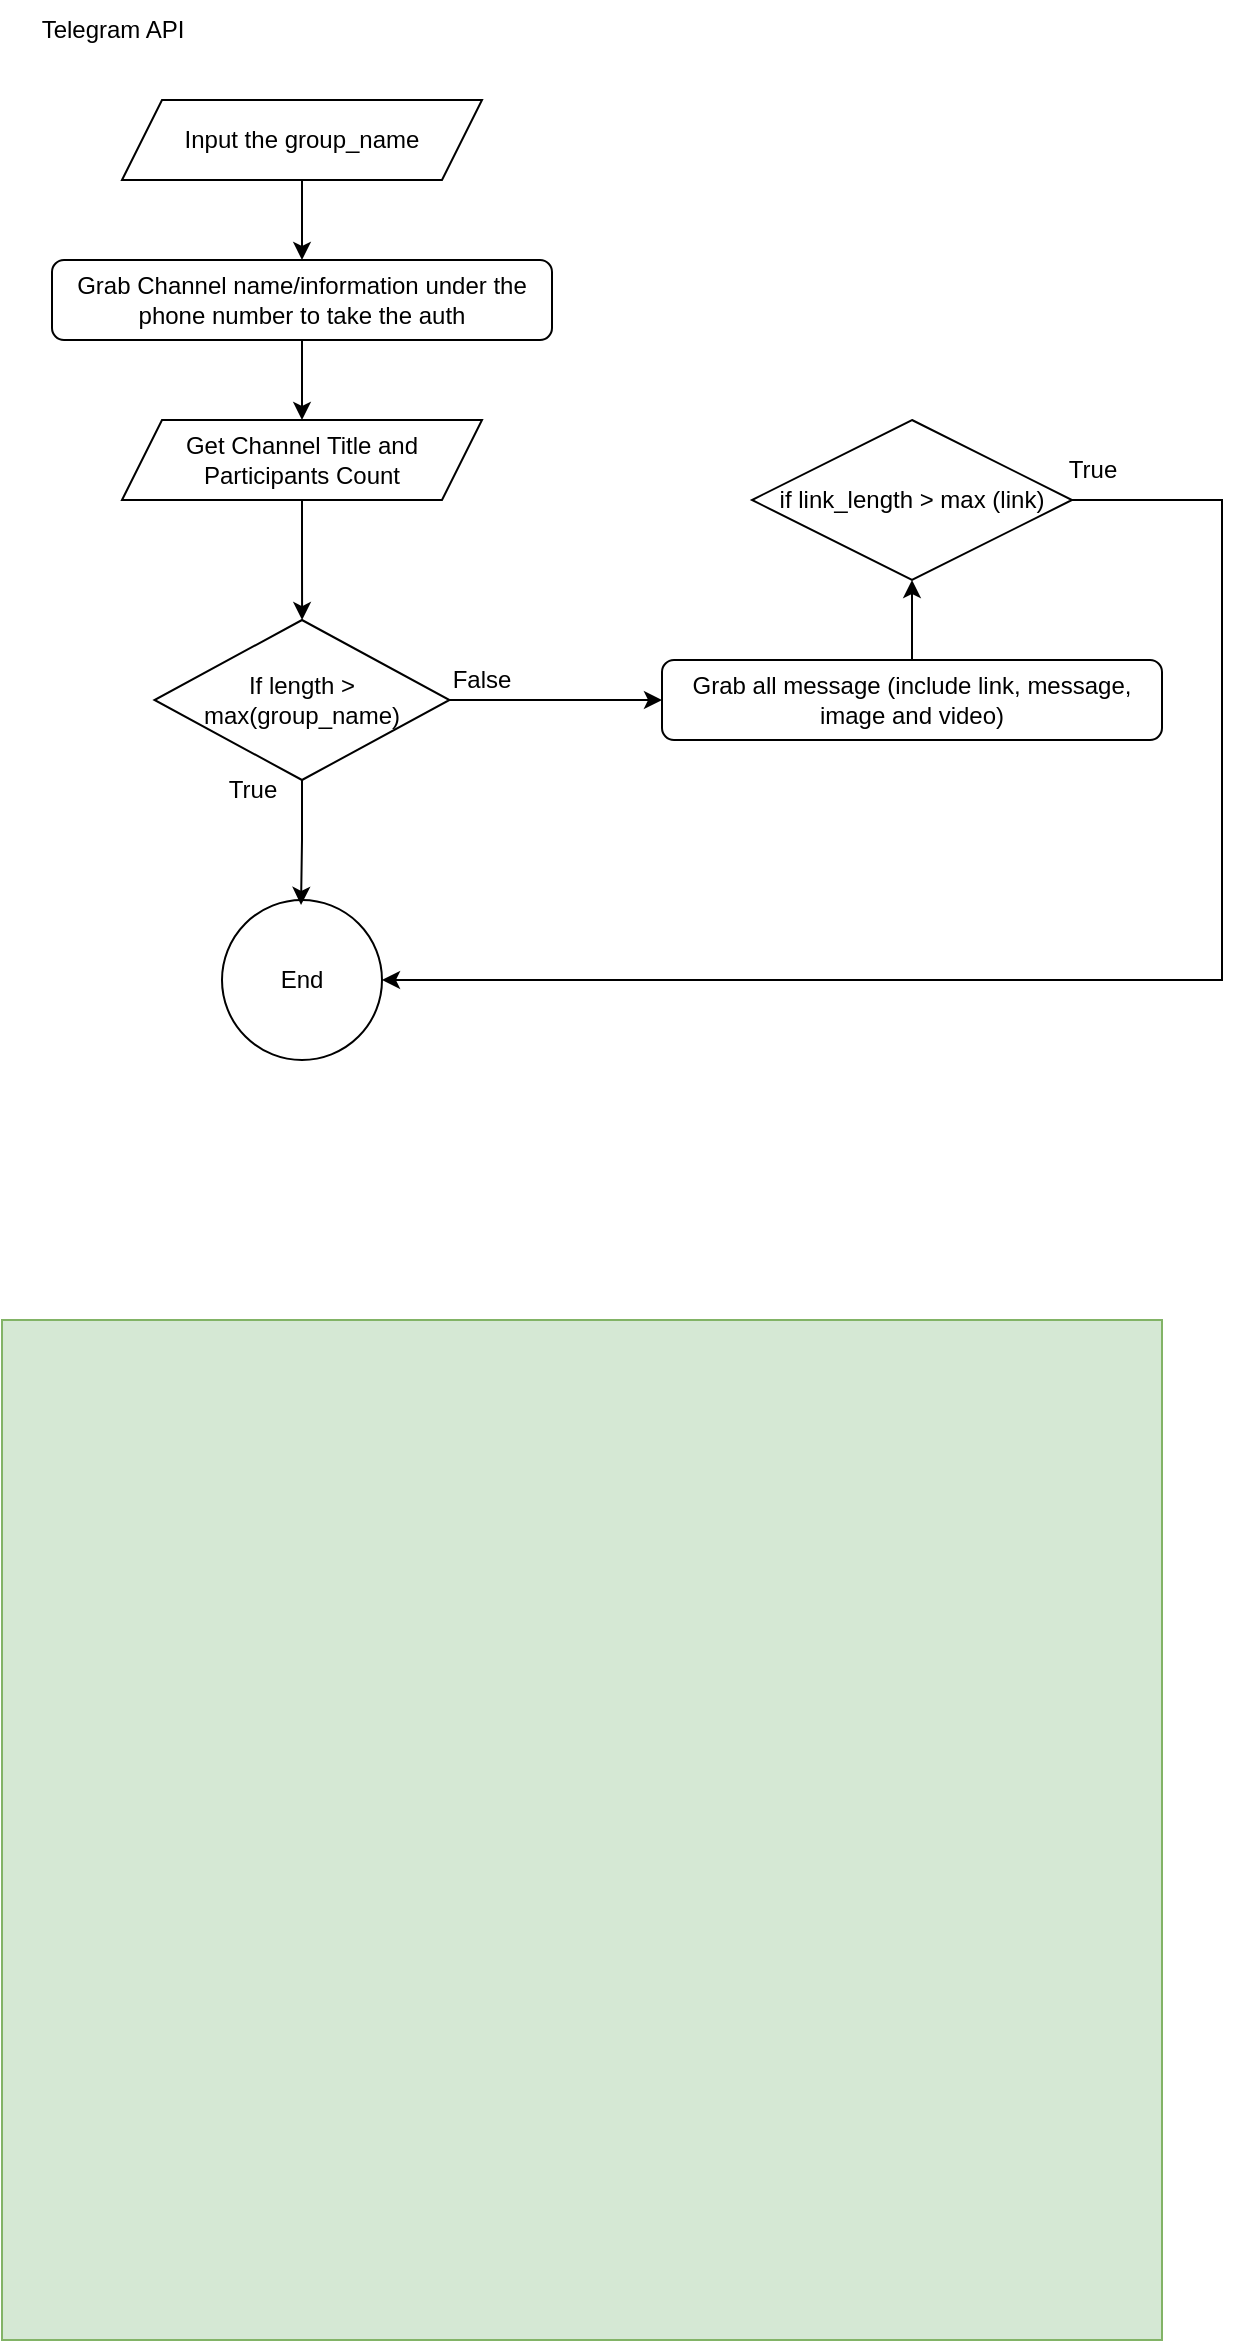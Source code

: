 <mxfile version="24.4.0" type="device">
  <diagram name="第 1 页" id="-XkjZD8cnCBBgzg0jkDg">
    <mxGraphModel dx="1185" dy="632" grid="1" gridSize="10" guides="1" tooltips="1" connect="1" arrows="1" fold="1" page="1" pageScale="1" pageWidth="827" pageHeight="1169" math="0" shadow="0">
      <root>
        <mxCell id="0" />
        <mxCell id="1" parent="0" />
        <mxCell id="cNRJfE0Vo3YZMxByOhV5-21" value="" style="rounded=0;whiteSpace=wrap;html=1;fillColor=#d5e8d4;strokeColor=#82b366;" vertex="1" parent="1">
          <mxGeometry x="150" y="890" width="580" height="510" as="geometry" />
        </mxCell>
        <mxCell id="cNRJfE0Vo3YZMxByOhV5-11" style="edgeStyle=orthogonalEdgeStyle;rounded=0;orthogonalLoop=1;jettySize=auto;html=1;exitX=0.5;exitY=1;exitDx=0;exitDy=0;entryX=0.5;entryY=0;entryDx=0;entryDy=0;" edge="1" parent="1" source="cNRJfE0Vo3YZMxByOhV5-3" target="cNRJfE0Vo3YZMxByOhV5-7">
          <mxGeometry relative="1" as="geometry" />
        </mxCell>
        <mxCell id="cNRJfE0Vo3YZMxByOhV5-3" value="Grab Channel name/information under the phone number to take the auth" style="rounded=1;whiteSpace=wrap;html=1;" vertex="1" parent="1">
          <mxGeometry x="175" y="360" width="250" height="40" as="geometry" />
        </mxCell>
        <mxCell id="cNRJfE0Vo3YZMxByOhV5-27" style="edgeStyle=orthogonalEdgeStyle;rounded=0;orthogonalLoop=1;jettySize=auto;html=1;exitX=1;exitY=0.5;exitDx=0;exitDy=0;entryX=1;entryY=0.5;entryDx=0;entryDy=0;" edge="1" parent="1" source="cNRJfE0Vo3YZMxByOhV5-5" target="cNRJfE0Vo3YZMxByOhV5-16">
          <mxGeometry relative="1" as="geometry">
            <Array as="points">
              <mxPoint x="760" y="480" />
              <mxPoint x="760" y="720" />
            </Array>
          </mxGeometry>
        </mxCell>
        <mxCell id="cNRJfE0Vo3YZMxByOhV5-5" value="if link_length &amp;gt; max (link)" style="rhombus;whiteSpace=wrap;html=1;" vertex="1" parent="1">
          <mxGeometry x="525" y="440" width="160" height="80" as="geometry" />
        </mxCell>
        <mxCell id="cNRJfE0Vo3YZMxByOhV5-26" style="edgeStyle=orthogonalEdgeStyle;rounded=0;orthogonalLoop=1;jettySize=auto;html=1;exitX=0.5;exitY=0;exitDx=0;exitDy=0;entryX=0.5;entryY=1;entryDx=0;entryDy=0;" edge="1" parent="1" source="cNRJfE0Vo3YZMxByOhV5-6" target="cNRJfE0Vo3YZMxByOhV5-5">
          <mxGeometry relative="1" as="geometry" />
        </mxCell>
        <mxCell id="cNRJfE0Vo3YZMxByOhV5-6" value="Grab all message (include link, message, image and video)" style="rounded=1;whiteSpace=wrap;html=1;" vertex="1" parent="1">
          <mxGeometry x="480" y="560" width="250" height="40" as="geometry" />
        </mxCell>
        <mxCell id="cNRJfE0Vo3YZMxByOhV5-13" style="edgeStyle=orthogonalEdgeStyle;rounded=0;orthogonalLoop=1;jettySize=auto;html=1;" edge="1" parent="1" source="cNRJfE0Vo3YZMxByOhV5-7" target="cNRJfE0Vo3YZMxByOhV5-12">
          <mxGeometry relative="1" as="geometry" />
        </mxCell>
        <mxCell id="cNRJfE0Vo3YZMxByOhV5-7" value="Get Channel Title and Participants Count" style="shape=parallelogram;perimeter=parallelogramPerimeter;whiteSpace=wrap;html=1;fixedSize=1;" vertex="1" parent="1">
          <mxGeometry x="210" y="440" width="180" height="40" as="geometry" />
        </mxCell>
        <mxCell id="cNRJfE0Vo3YZMxByOhV5-10" style="edgeStyle=orthogonalEdgeStyle;rounded=0;orthogonalLoop=1;jettySize=auto;html=1;exitX=0.5;exitY=1;exitDx=0;exitDy=0;entryX=0.5;entryY=0;entryDx=0;entryDy=0;" edge="1" parent="1" source="cNRJfE0Vo3YZMxByOhV5-8" target="cNRJfE0Vo3YZMxByOhV5-3">
          <mxGeometry relative="1" as="geometry" />
        </mxCell>
        <mxCell id="cNRJfE0Vo3YZMxByOhV5-8" value="Input the group_name" style="shape=parallelogram;perimeter=parallelogramPerimeter;whiteSpace=wrap;html=1;fixedSize=1;" vertex="1" parent="1">
          <mxGeometry x="210" y="280" width="180" height="40" as="geometry" />
        </mxCell>
        <mxCell id="cNRJfE0Vo3YZMxByOhV5-19" style="edgeStyle=orthogonalEdgeStyle;rounded=0;orthogonalLoop=1;jettySize=auto;html=1;exitX=1;exitY=0.5;exitDx=0;exitDy=0;" edge="1" parent="1" source="cNRJfE0Vo3YZMxByOhV5-12" target="cNRJfE0Vo3YZMxByOhV5-6">
          <mxGeometry relative="1" as="geometry" />
        </mxCell>
        <mxCell id="cNRJfE0Vo3YZMxByOhV5-12" value="If length &amp;gt; max(group_name)" style="rhombus;whiteSpace=wrap;html=1;" vertex="1" parent="1">
          <mxGeometry x="226.25" y="540" width="147.5" height="80" as="geometry" />
        </mxCell>
        <mxCell id="cNRJfE0Vo3YZMxByOhV5-16" value="End" style="ellipse;whiteSpace=wrap;html=1;aspect=fixed;" vertex="1" parent="1">
          <mxGeometry x="260" y="680" width="80" height="80" as="geometry" />
        </mxCell>
        <mxCell id="cNRJfE0Vo3YZMxByOhV5-17" style="edgeStyle=orthogonalEdgeStyle;rounded=0;orthogonalLoop=1;jettySize=auto;html=1;exitX=0.5;exitY=1;exitDx=0;exitDy=0;entryX=0.494;entryY=0.031;entryDx=0;entryDy=0;entryPerimeter=0;" edge="1" parent="1" source="cNRJfE0Vo3YZMxByOhV5-12" target="cNRJfE0Vo3YZMxByOhV5-16">
          <mxGeometry relative="1" as="geometry" />
        </mxCell>
        <mxCell id="cNRJfE0Vo3YZMxByOhV5-18" value="True" style="text;html=1;align=center;verticalAlign=middle;resizable=0;points=[];autosize=1;strokeColor=none;fillColor=none;" vertex="1" parent="1">
          <mxGeometry x="250" y="610" width="50" height="30" as="geometry" />
        </mxCell>
        <mxCell id="cNRJfE0Vo3YZMxByOhV5-20" value="False" style="text;strokeColor=none;align=center;fillColor=none;html=1;verticalAlign=middle;whiteSpace=wrap;rounded=0;" vertex="1" parent="1">
          <mxGeometry x="370" y="560" width="40" height="20" as="geometry" />
        </mxCell>
        <mxCell id="cNRJfE0Vo3YZMxByOhV5-22" value="Telegram API" style="text;html=1;align=center;verticalAlign=middle;resizable=0;points=[];autosize=1;strokeColor=none;fillColor=none;" vertex="1" parent="1">
          <mxGeometry x="160" y="230" width="90" height="30" as="geometry" />
        </mxCell>
        <mxCell id="cNRJfE0Vo3YZMxByOhV5-28" value="True" style="text;html=1;align=center;verticalAlign=middle;resizable=0;points=[];autosize=1;strokeColor=none;fillColor=none;" vertex="1" parent="1">
          <mxGeometry x="670" y="450" width="50" height="30" as="geometry" />
        </mxCell>
      </root>
    </mxGraphModel>
  </diagram>
</mxfile>
